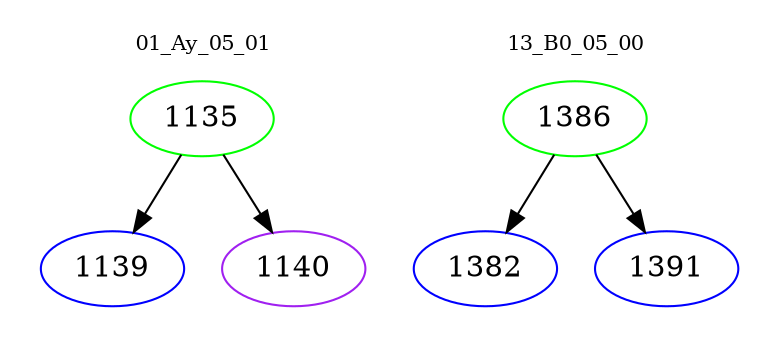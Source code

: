 digraph{
subgraph cluster_0 {
color = white
label = "01_Ay_05_01";
fontsize=10;
T0_1135 [label="1135", color="green"]
T0_1135 -> T0_1139 [color="black"]
T0_1139 [label="1139", color="blue"]
T0_1135 -> T0_1140 [color="black"]
T0_1140 [label="1140", color="purple"]
}
subgraph cluster_1 {
color = white
label = "13_B0_05_00";
fontsize=10;
T1_1386 [label="1386", color="green"]
T1_1386 -> T1_1382 [color="black"]
T1_1382 [label="1382", color="blue"]
T1_1386 -> T1_1391 [color="black"]
T1_1391 [label="1391", color="blue"]
}
}
